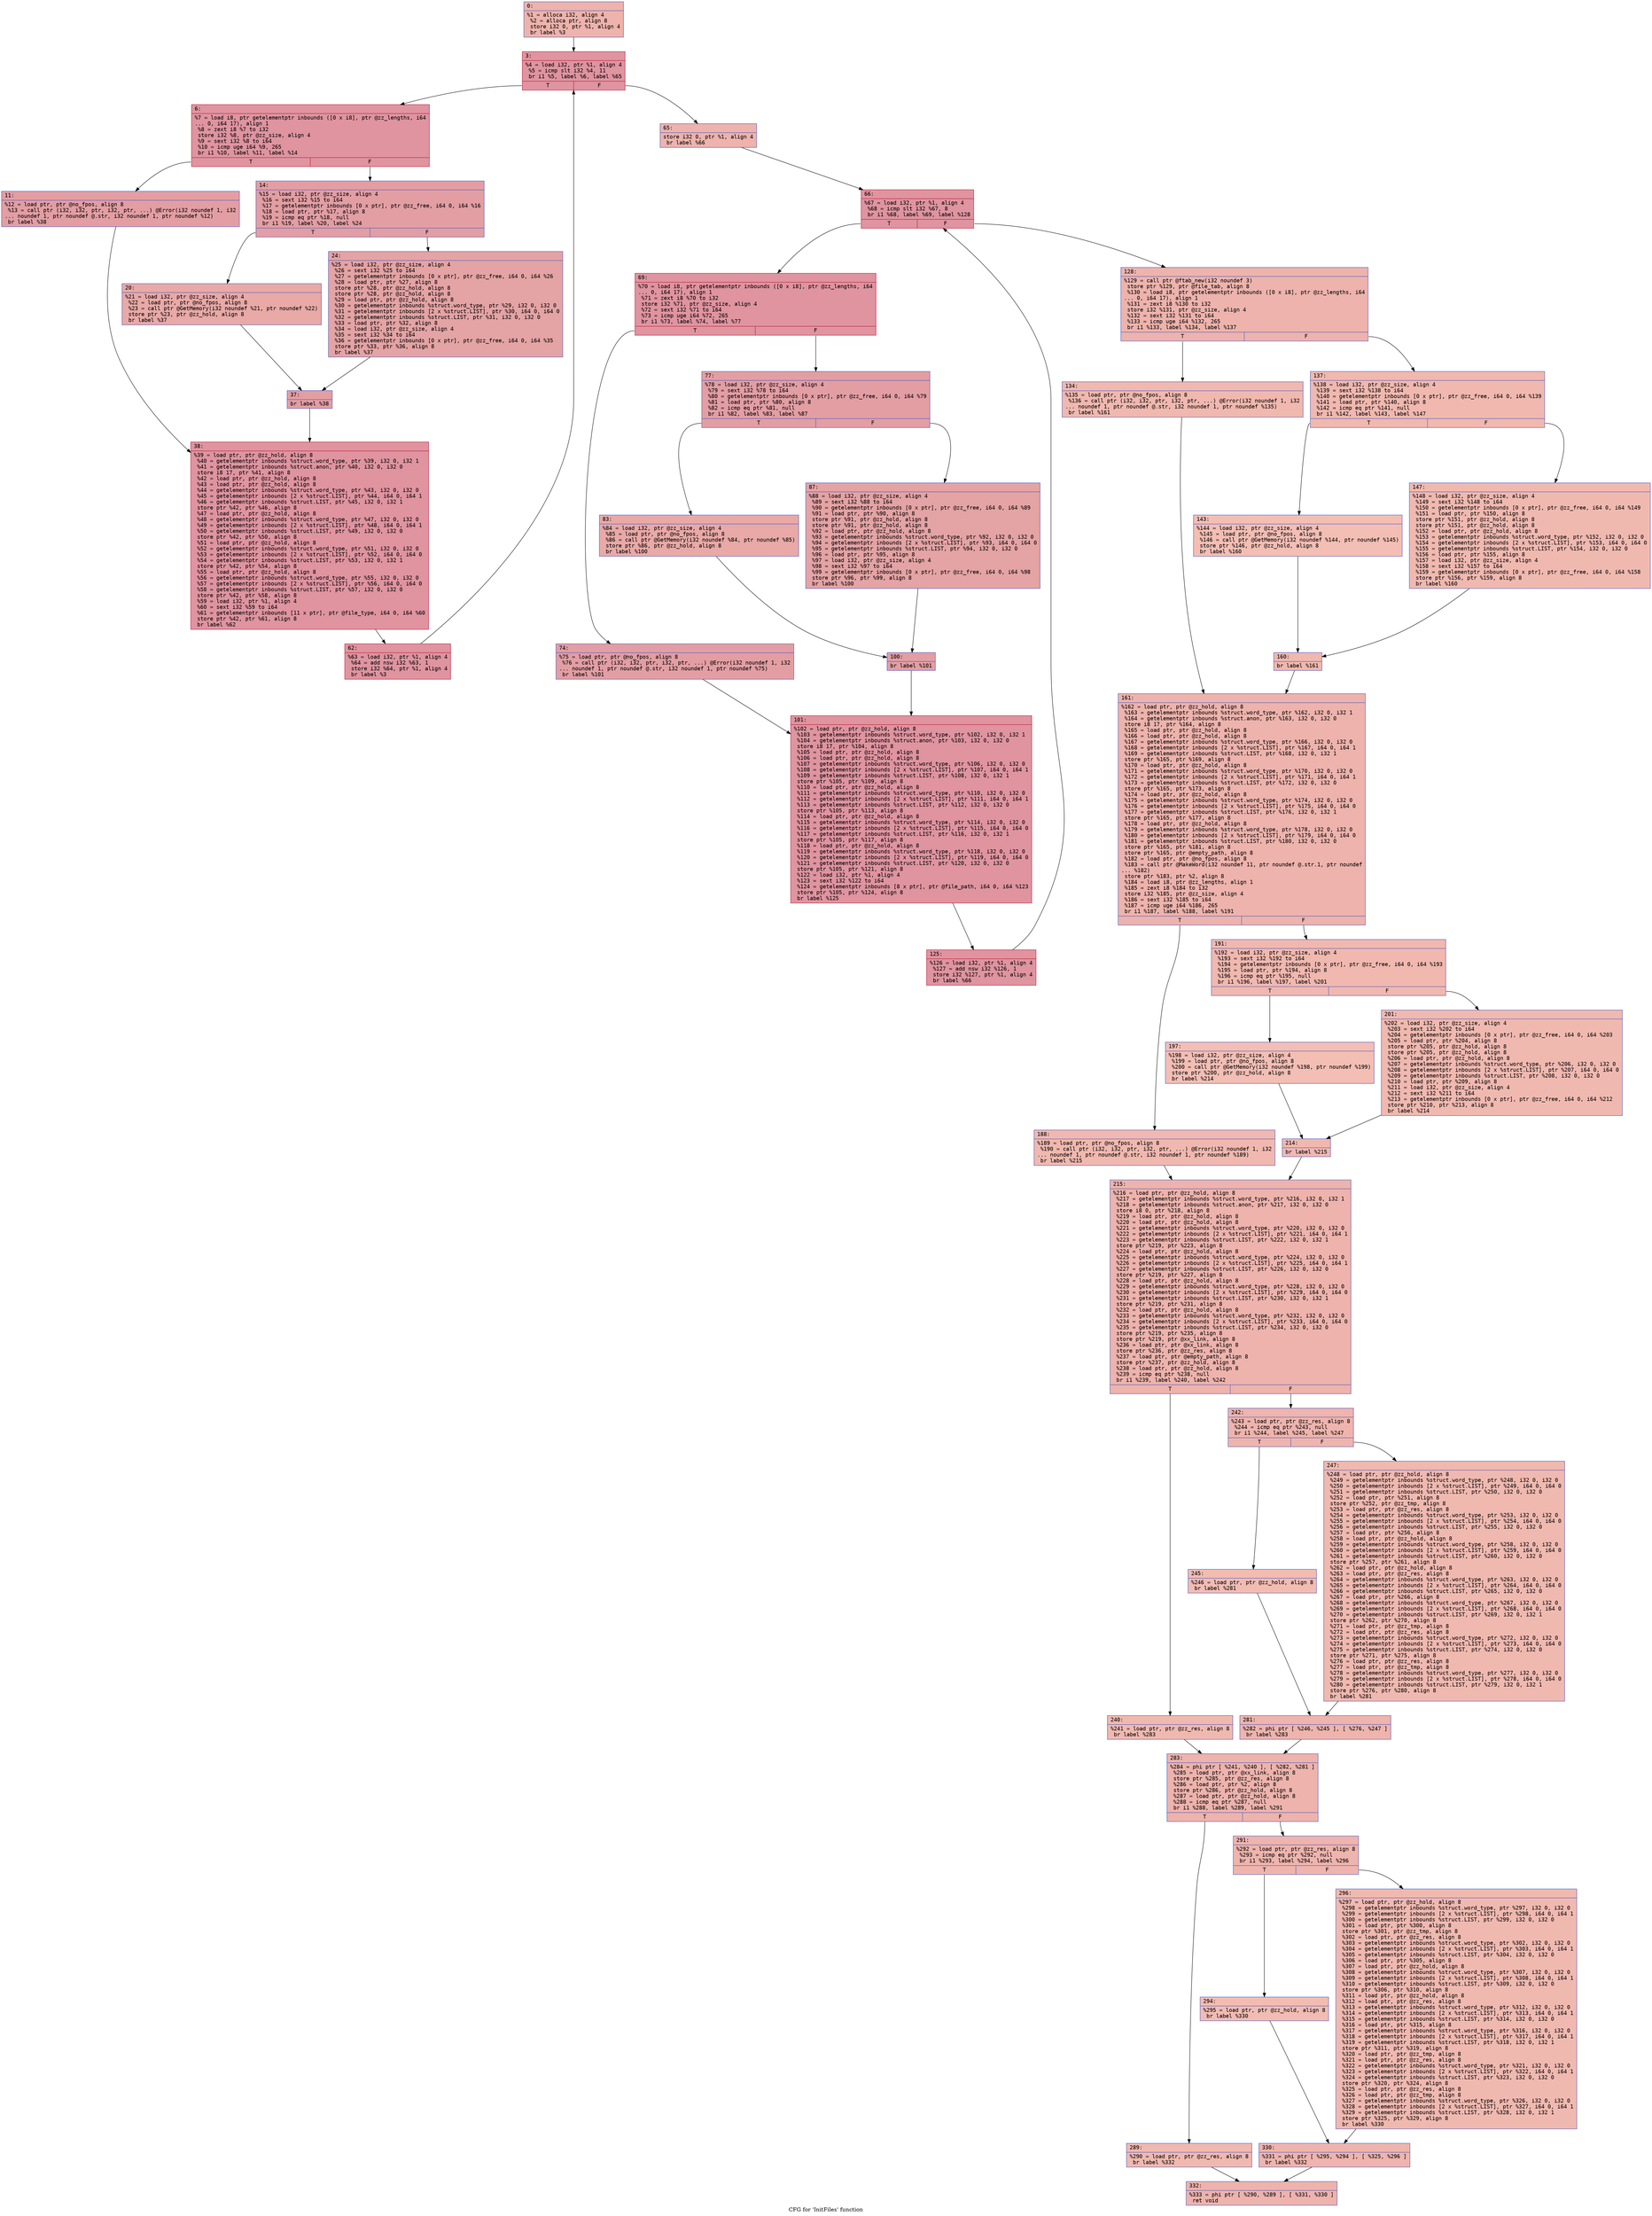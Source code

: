 digraph "CFG for 'InitFiles' function" {
	label="CFG for 'InitFiles' function";

	Node0x60000399e2b0 [shape=record,color="#3d50c3ff", style=filled, fillcolor="#d6524470" fontname="Courier",label="{0:\l|  %1 = alloca i32, align 4\l  %2 = alloca ptr, align 8\l  store i32 0, ptr %1, align 4\l  br label %3\l}"];
	Node0x60000399e2b0 -> Node0x60000399e300[tooltip="0 -> 3\nProbability 100.00%" ];
	Node0x60000399e300 [shape=record,color="#b70d28ff", style=filled, fillcolor="#b70d2870" fontname="Courier",label="{3:\l|  %4 = load i32, ptr %1, align 4\l  %5 = icmp slt i32 %4, 11\l  br i1 %5, label %6, label %65\l|{<s0>T|<s1>F}}"];
	Node0x60000399e300:s0 -> Node0x60000399e350[tooltip="3 -> 6\nProbability 96.88%" ];
	Node0x60000399e300:s1 -> Node0x60000399e5d0[tooltip="3 -> 65\nProbability 3.12%" ];
	Node0x60000399e350 [shape=record,color="#b70d28ff", style=filled, fillcolor="#b70d2870" fontname="Courier",label="{6:\l|  %7 = load i8, ptr getelementptr inbounds ([0 x i8], ptr @zz_lengths, i64\l... 0, i64 17), align 1\l  %8 = zext i8 %7 to i32\l  store i32 %8, ptr @zz_size, align 4\l  %9 = sext i32 %8 to i64\l  %10 = icmp uge i64 %9, 265\l  br i1 %10, label %11, label %14\l|{<s0>T|<s1>F}}"];
	Node0x60000399e350:s0 -> Node0x60000399e3a0[tooltip="6 -> 11\nProbability 50.00%" ];
	Node0x60000399e350:s1 -> Node0x60000399e3f0[tooltip="6 -> 14\nProbability 50.00%" ];
	Node0x60000399e3a0 [shape=record,color="#3d50c3ff", style=filled, fillcolor="#be242e70" fontname="Courier",label="{11:\l|  %12 = load ptr, ptr @no_fpos, align 8\l  %13 = call ptr (i32, i32, ptr, i32, ptr, ...) @Error(i32 noundef 1, i32\l... noundef 1, ptr noundef @.str, i32 noundef 1, ptr noundef %12)\l  br label %38\l}"];
	Node0x60000399e3a0 -> Node0x60000399e530[tooltip="11 -> 38\nProbability 100.00%" ];
	Node0x60000399e3f0 [shape=record,color="#3d50c3ff", style=filled, fillcolor="#be242e70" fontname="Courier",label="{14:\l|  %15 = load i32, ptr @zz_size, align 4\l  %16 = sext i32 %15 to i64\l  %17 = getelementptr inbounds [0 x ptr], ptr @zz_free, i64 0, i64 %16\l  %18 = load ptr, ptr %17, align 8\l  %19 = icmp eq ptr %18, null\l  br i1 %19, label %20, label %24\l|{<s0>T|<s1>F}}"];
	Node0x60000399e3f0:s0 -> Node0x60000399e440[tooltip="14 -> 20\nProbability 37.50%" ];
	Node0x60000399e3f0:s1 -> Node0x60000399e490[tooltip="14 -> 24\nProbability 62.50%" ];
	Node0x60000399e440 [shape=record,color="#3d50c3ff", style=filled, fillcolor="#ca3b3770" fontname="Courier",label="{20:\l|  %21 = load i32, ptr @zz_size, align 4\l  %22 = load ptr, ptr @no_fpos, align 8\l  %23 = call ptr @GetMemory(i32 noundef %21, ptr noundef %22)\l  store ptr %23, ptr @zz_hold, align 8\l  br label %37\l}"];
	Node0x60000399e440 -> Node0x60000399e4e0[tooltip="20 -> 37\nProbability 100.00%" ];
	Node0x60000399e490 [shape=record,color="#3d50c3ff", style=filled, fillcolor="#c32e3170" fontname="Courier",label="{24:\l|  %25 = load i32, ptr @zz_size, align 4\l  %26 = sext i32 %25 to i64\l  %27 = getelementptr inbounds [0 x ptr], ptr @zz_free, i64 0, i64 %26\l  %28 = load ptr, ptr %27, align 8\l  store ptr %28, ptr @zz_hold, align 8\l  store ptr %28, ptr @zz_hold, align 8\l  %29 = load ptr, ptr @zz_hold, align 8\l  %30 = getelementptr inbounds %struct.word_type, ptr %29, i32 0, i32 0\l  %31 = getelementptr inbounds [2 x %struct.LIST], ptr %30, i64 0, i64 0\l  %32 = getelementptr inbounds %struct.LIST, ptr %31, i32 0, i32 0\l  %33 = load ptr, ptr %32, align 8\l  %34 = load i32, ptr @zz_size, align 4\l  %35 = sext i32 %34 to i64\l  %36 = getelementptr inbounds [0 x ptr], ptr @zz_free, i64 0, i64 %35\l  store ptr %33, ptr %36, align 8\l  br label %37\l}"];
	Node0x60000399e490 -> Node0x60000399e4e0[tooltip="24 -> 37\nProbability 100.00%" ];
	Node0x60000399e4e0 [shape=record,color="#3d50c3ff", style=filled, fillcolor="#be242e70" fontname="Courier",label="{37:\l|  br label %38\l}"];
	Node0x60000399e4e0 -> Node0x60000399e530[tooltip="37 -> 38\nProbability 100.00%" ];
	Node0x60000399e530 [shape=record,color="#b70d28ff", style=filled, fillcolor="#b70d2870" fontname="Courier",label="{38:\l|  %39 = load ptr, ptr @zz_hold, align 8\l  %40 = getelementptr inbounds %struct.word_type, ptr %39, i32 0, i32 1\l  %41 = getelementptr inbounds %struct.anon, ptr %40, i32 0, i32 0\l  store i8 17, ptr %41, align 8\l  %42 = load ptr, ptr @zz_hold, align 8\l  %43 = load ptr, ptr @zz_hold, align 8\l  %44 = getelementptr inbounds %struct.word_type, ptr %43, i32 0, i32 0\l  %45 = getelementptr inbounds [2 x %struct.LIST], ptr %44, i64 0, i64 1\l  %46 = getelementptr inbounds %struct.LIST, ptr %45, i32 0, i32 1\l  store ptr %42, ptr %46, align 8\l  %47 = load ptr, ptr @zz_hold, align 8\l  %48 = getelementptr inbounds %struct.word_type, ptr %47, i32 0, i32 0\l  %49 = getelementptr inbounds [2 x %struct.LIST], ptr %48, i64 0, i64 1\l  %50 = getelementptr inbounds %struct.LIST, ptr %49, i32 0, i32 0\l  store ptr %42, ptr %50, align 8\l  %51 = load ptr, ptr @zz_hold, align 8\l  %52 = getelementptr inbounds %struct.word_type, ptr %51, i32 0, i32 0\l  %53 = getelementptr inbounds [2 x %struct.LIST], ptr %52, i64 0, i64 0\l  %54 = getelementptr inbounds %struct.LIST, ptr %53, i32 0, i32 1\l  store ptr %42, ptr %54, align 8\l  %55 = load ptr, ptr @zz_hold, align 8\l  %56 = getelementptr inbounds %struct.word_type, ptr %55, i32 0, i32 0\l  %57 = getelementptr inbounds [2 x %struct.LIST], ptr %56, i64 0, i64 0\l  %58 = getelementptr inbounds %struct.LIST, ptr %57, i32 0, i32 0\l  store ptr %42, ptr %58, align 8\l  %59 = load i32, ptr %1, align 4\l  %60 = sext i32 %59 to i64\l  %61 = getelementptr inbounds [11 x ptr], ptr @file_type, i64 0, i64 %60\l  store ptr %42, ptr %61, align 8\l  br label %62\l}"];
	Node0x60000399e530 -> Node0x60000399e580[tooltip="38 -> 62\nProbability 100.00%" ];
	Node0x60000399e580 [shape=record,color="#b70d28ff", style=filled, fillcolor="#b70d2870" fontname="Courier",label="{62:\l|  %63 = load i32, ptr %1, align 4\l  %64 = add nsw i32 %63, 1\l  store i32 %64, ptr %1, align 4\l  br label %3\l}"];
	Node0x60000399e580 -> Node0x60000399e300[tooltip="62 -> 3\nProbability 100.00%" ];
	Node0x60000399e5d0 [shape=record,color="#3d50c3ff", style=filled, fillcolor="#d6524470" fontname="Courier",label="{65:\l|  store i32 0, ptr %1, align 4\l  br label %66\l}"];
	Node0x60000399e5d0 -> Node0x60000399e620[tooltip="65 -> 66\nProbability 100.00%" ];
	Node0x60000399e620 [shape=record,color="#b70d28ff", style=filled, fillcolor="#b70d2870" fontname="Courier",label="{66:\l|  %67 = load i32, ptr %1, align 4\l  %68 = icmp slt i32 %67, 8\l  br i1 %68, label %69, label %128\l|{<s0>T|<s1>F}}"];
	Node0x60000399e620:s0 -> Node0x60000399e670[tooltip="66 -> 69\nProbability 96.88%" ];
	Node0x60000399e620:s1 -> Node0x60000399e8f0[tooltip="66 -> 128\nProbability 3.12%" ];
	Node0x60000399e670 [shape=record,color="#b70d28ff", style=filled, fillcolor="#b70d2870" fontname="Courier",label="{69:\l|  %70 = load i8, ptr getelementptr inbounds ([0 x i8], ptr @zz_lengths, i64\l... 0, i64 17), align 1\l  %71 = zext i8 %70 to i32\l  store i32 %71, ptr @zz_size, align 4\l  %72 = sext i32 %71 to i64\l  %73 = icmp uge i64 %72, 265\l  br i1 %73, label %74, label %77\l|{<s0>T|<s1>F}}"];
	Node0x60000399e670:s0 -> Node0x60000399e6c0[tooltip="69 -> 74\nProbability 50.00%" ];
	Node0x60000399e670:s1 -> Node0x60000399e710[tooltip="69 -> 77\nProbability 50.00%" ];
	Node0x60000399e6c0 [shape=record,color="#3d50c3ff", style=filled, fillcolor="#be242e70" fontname="Courier",label="{74:\l|  %75 = load ptr, ptr @no_fpos, align 8\l  %76 = call ptr (i32, i32, ptr, i32, ptr, ...) @Error(i32 noundef 1, i32\l... noundef 1, ptr noundef @.str, i32 noundef 1, ptr noundef %75)\l  br label %101\l}"];
	Node0x60000399e6c0 -> Node0x60000399e850[tooltip="74 -> 101\nProbability 100.00%" ];
	Node0x60000399e710 [shape=record,color="#3d50c3ff", style=filled, fillcolor="#be242e70" fontname="Courier",label="{77:\l|  %78 = load i32, ptr @zz_size, align 4\l  %79 = sext i32 %78 to i64\l  %80 = getelementptr inbounds [0 x ptr], ptr @zz_free, i64 0, i64 %79\l  %81 = load ptr, ptr %80, align 8\l  %82 = icmp eq ptr %81, null\l  br i1 %82, label %83, label %87\l|{<s0>T|<s1>F}}"];
	Node0x60000399e710:s0 -> Node0x60000399e760[tooltip="77 -> 83\nProbability 37.50%" ];
	Node0x60000399e710:s1 -> Node0x60000399e7b0[tooltip="77 -> 87\nProbability 62.50%" ];
	Node0x60000399e760 [shape=record,color="#3d50c3ff", style=filled, fillcolor="#ca3b3770" fontname="Courier",label="{83:\l|  %84 = load i32, ptr @zz_size, align 4\l  %85 = load ptr, ptr @no_fpos, align 8\l  %86 = call ptr @GetMemory(i32 noundef %84, ptr noundef %85)\l  store ptr %86, ptr @zz_hold, align 8\l  br label %100\l}"];
	Node0x60000399e760 -> Node0x60000399e800[tooltip="83 -> 100\nProbability 100.00%" ];
	Node0x60000399e7b0 [shape=record,color="#3d50c3ff", style=filled, fillcolor="#c32e3170" fontname="Courier",label="{87:\l|  %88 = load i32, ptr @zz_size, align 4\l  %89 = sext i32 %88 to i64\l  %90 = getelementptr inbounds [0 x ptr], ptr @zz_free, i64 0, i64 %89\l  %91 = load ptr, ptr %90, align 8\l  store ptr %91, ptr @zz_hold, align 8\l  store ptr %91, ptr @zz_hold, align 8\l  %92 = load ptr, ptr @zz_hold, align 8\l  %93 = getelementptr inbounds %struct.word_type, ptr %92, i32 0, i32 0\l  %94 = getelementptr inbounds [2 x %struct.LIST], ptr %93, i64 0, i64 0\l  %95 = getelementptr inbounds %struct.LIST, ptr %94, i32 0, i32 0\l  %96 = load ptr, ptr %95, align 8\l  %97 = load i32, ptr @zz_size, align 4\l  %98 = sext i32 %97 to i64\l  %99 = getelementptr inbounds [0 x ptr], ptr @zz_free, i64 0, i64 %98\l  store ptr %96, ptr %99, align 8\l  br label %100\l}"];
	Node0x60000399e7b0 -> Node0x60000399e800[tooltip="87 -> 100\nProbability 100.00%" ];
	Node0x60000399e800 [shape=record,color="#3d50c3ff", style=filled, fillcolor="#be242e70" fontname="Courier",label="{100:\l|  br label %101\l}"];
	Node0x60000399e800 -> Node0x60000399e850[tooltip="100 -> 101\nProbability 100.00%" ];
	Node0x60000399e850 [shape=record,color="#b70d28ff", style=filled, fillcolor="#b70d2870" fontname="Courier",label="{101:\l|  %102 = load ptr, ptr @zz_hold, align 8\l  %103 = getelementptr inbounds %struct.word_type, ptr %102, i32 0, i32 1\l  %104 = getelementptr inbounds %struct.anon, ptr %103, i32 0, i32 0\l  store i8 17, ptr %104, align 8\l  %105 = load ptr, ptr @zz_hold, align 8\l  %106 = load ptr, ptr @zz_hold, align 8\l  %107 = getelementptr inbounds %struct.word_type, ptr %106, i32 0, i32 0\l  %108 = getelementptr inbounds [2 x %struct.LIST], ptr %107, i64 0, i64 1\l  %109 = getelementptr inbounds %struct.LIST, ptr %108, i32 0, i32 1\l  store ptr %105, ptr %109, align 8\l  %110 = load ptr, ptr @zz_hold, align 8\l  %111 = getelementptr inbounds %struct.word_type, ptr %110, i32 0, i32 0\l  %112 = getelementptr inbounds [2 x %struct.LIST], ptr %111, i64 0, i64 1\l  %113 = getelementptr inbounds %struct.LIST, ptr %112, i32 0, i32 0\l  store ptr %105, ptr %113, align 8\l  %114 = load ptr, ptr @zz_hold, align 8\l  %115 = getelementptr inbounds %struct.word_type, ptr %114, i32 0, i32 0\l  %116 = getelementptr inbounds [2 x %struct.LIST], ptr %115, i64 0, i64 0\l  %117 = getelementptr inbounds %struct.LIST, ptr %116, i32 0, i32 1\l  store ptr %105, ptr %117, align 8\l  %118 = load ptr, ptr @zz_hold, align 8\l  %119 = getelementptr inbounds %struct.word_type, ptr %118, i32 0, i32 0\l  %120 = getelementptr inbounds [2 x %struct.LIST], ptr %119, i64 0, i64 0\l  %121 = getelementptr inbounds %struct.LIST, ptr %120, i32 0, i32 0\l  store ptr %105, ptr %121, align 8\l  %122 = load i32, ptr %1, align 4\l  %123 = sext i32 %122 to i64\l  %124 = getelementptr inbounds [8 x ptr], ptr @file_path, i64 0, i64 %123\l  store ptr %105, ptr %124, align 8\l  br label %125\l}"];
	Node0x60000399e850 -> Node0x60000399e8a0[tooltip="101 -> 125\nProbability 100.00%" ];
	Node0x60000399e8a0 [shape=record,color="#b70d28ff", style=filled, fillcolor="#b70d2870" fontname="Courier",label="{125:\l|  %126 = load i32, ptr %1, align 4\l  %127 = add nsw i32 %126, 1\l  store i32 %127, ptr %1, align 4\l  br label %66\l}"];
	Node0x60000399e8a0 -> Node0x60000399e620[tooltip="125 -> 66\nProbability 100.00%" ];
	Node0x60000399e8f0 [shape=record,color="#3d50c3ff", style=filled, fillcolor="#d6524470" fontname="Courier",label="{128:\l|  %129 = call ptr @ftab_new(i32 noundef 3)\l  store ptr %129, ptr @file_tab, align 8\l  %130 = load i8, ptr getelementptr inbounds ([0 x i8], ptr @zz_lengths, i64\l... 0, i64 17), align 1\l  %131 = zext i8 %130 to i32\l  store i32 %131, ptr @zz_size, align 4\l  %132 = sext i32 %131 to i64\l  %133 = icmp uge i64 %132, 265\l  br i1 %133, label %134, label %137\l|{<s0>T|<s1>F}}"];
	Node0x60000399e8f0:s0 -> Node0x60000399e940[tooltip="128 -> 134\nProbability 50.00%" ];
	Node0x60000399e8f0:s1 -> Node0x60000399e990[tooltip="128 -> 137\nProbability 50.00%" ];
	Node0x60000399e940 [shape=record,color="#3d50c3ff", style=filled, fillcolor="#dc5d4a70" fontname="Courier",label="{134:\l|  %135 = load ptr, ptr @no_fpos, align 8\l  %136 = call ptr (i32, i32, ptr, i32, ptr, ...) @Error(i32 noundef 1, i32\l... noundef 1, ptr noundef @.str, i32 noundef 1, ptr noundef %135)\l  br label %161\l}"];
	Node0x60000399e940 -> Node0x60000399ead0[tooltip="134 -> 161\nProbability 100.00%" ];
	Node0x60000399e990 [shape=record,color="#3d50c3ff", style=filled, fillcolor="#dc5d4a70" fontname="Courier",label="{137:\l|  %138 = load i32, ptr @zz_size, align 4\l  %139 = sext i32 %138 to i64\l  %140 = getelementptr inbounds [0 x ptr], ptr @zz_free, i64 0, i64 %139\l  %141 = load ptr, ptr %140, align 8\l  %142 = icmp eq ptr %141, null\l  br i1 %142, label %143, label %147\l|{<s0>T|<s1>F}}"];
	Node0x60000399e990:s0 -> Node0x60000399e9e0[tooltip="137 -> 143\nProbability 37.50%" ];
	Node0x60000399e990:s1 -> Node0x60000399ea30[tooltip="137 -> 147\nProbability 62.50%" ];
	Node0x60000399e9e0 [shape=record,color="#3d50c3ff", style=filled, fillcolor="#e36c5570" fontname="Courier",label="{143:\l|  %144 = load i32, ptr @zz_size, align 4\l  %145 = load ptr, ptr @no_fpos, align 8\l  %146 = call ptr @GetMemory(i32 noundef %144, ptr noundef %145)\l  store ptr %146, ptr @zz_hold, align 8\l  br label %160\l}"];
	Node0x60000399e9e0 -> Node0x60000399ea80[tooltip="143 -> 160\nProbability 100.00%" ];
	Node0x60000399ea30 [shape=record,color="#3d50c3ff", style=filled, fillcolor="#de614d70" fontname="Courier",label="{147:\l|  %148 = load i32, ptr @zz_size, align 4\l  %149 = sext i32 %148 to i64\l  %150 = getelementptr inbounds [0 x ptr], ptr @zz_free, i64 0, i64 %149\l  %151 = load ptr, ptr %150, align 8\l  store ptr %151, ptr @zz_hold, align 8\l  store ptr %151, ptr @zz_hold, align 8\l  %152 = load ptr, ptr @zz_hold, align 8\l  %153 = getelementptr inbounds %struct.word_type, ptr %152, i32 0, i32 0\l  %154 = getelementptr inbounds [2 x %struct.LIST], ptr %153, i64 0, i64 0\l  %155 = getelementptr inbounds %struct.LIST, ptr %154, i32 0, i32 0\l  %156 = load ptr, ptr %155, align 8\l  %157 = load i32, ptr @zz_size, align 4\l  %158 = sext i32 %157 to i64\l  %159 = getelementptr inbounds [0 x ptr], ptr @zz_free, i64 0, i64 %158\l  store ptr %156, ptr %159, align 8\l  br label %160\l}"];
	Node0x60000399ea30 -> Node0x60000399ea80[tooltip="147 -> 160\nProbability 100.00%" ];
	Node0x60000399ea80 [shape=record,color="#3d50c3ff", style=filled, fillcolor="#dc5d4a70" fontname="Courier",label="{160:\l|  br label %161\l}"];
	Node0x60000399ea80 -> Node0x60000399ead0[tooltip="160 -> 161\nProbability 100.00%" ];
	Node0x60000399ead0 [shape=record,color="#3d50c3ff", style=filled, fillcolor="#d6524470" fontname="Courier",label="{161:\l|  %162 = load ptr, ptr @zz_hold, align 8\l  %163 = getelementptr inbounds %struct.word_type, ptr %162, i32 0, i32 1\l  %164 = getelementptr inbounds %struct.anon, ptr %163, i32 0, i32 0\l  store i8 17, ptr %164, align 8\l  %165 = load ptr, ptr @zz_hold, align 8\l  %166 = load ptr, ptr @zz_hold, align 8\l  %167 = getelementptr inbounds %struct.word_type, ptr %166, i32 0, i32 0\l  %168 = getelementptr inbounds [2 x %struct.LIST], ptr %167, i64 0, i64 1\l  %169 = getelementptr inbounds %struct.LIST, ptr %168, i32 0, i32 1\l  store ptr %165, ptr %169, align 8\l  %170 = load ptr, ptr @zz_hold, align 8\l  %171 = getelementptr inbounds %struct.word_type, ptr %170, i32 0, i32 0\l  %172 = getelementptr inbounds [2 x %struct.LIST], ptr %171, i64 0, i64 1\l  %173 = getelementptr inbounds %struct.LIST, ptr %172, i32 0, i32 0\l  store ptr %165, ptr %173, align 8\l  %174 = load ptr, ptr @zz_hold, align 8\l  %175 = getelementptr inbounds %struct.word_type, ptr %174, i32 0, i32 0\l  %176 = getelementptr inbounds [2 x %struct.LIST], ptr %175, i64 0, i64 0\l  %177 = getelementptr inbounds %struct.LIST, ptr %176, i32 0, i32 1\l  store ptr %165, ptr %177, align 8\l  %178 = load ptr, ptr @zz_hold, align 8\l  %179 = getelementptr inbounds %struct.word_type, ptr %178, i32 0, i32 0\l  %180 = getelementptr inbounds [2 x %struct.LIST], ptr %179, i64 0, i64 0\l  %181 = getelementptr inbounds %struct.LIST, ptr %180, i32 0, i32 0\l  store ptr %165, ptr %181, align 8\l  store ptr %165, ptr @empty_path, align 8\l  %182 = load ptr, ptr @no_fpos, align 8\l  %183 = call ptr @MakeWord(i32 noundef 11, ptr noundef @.str.1, ptr noundef\l... %182)\l  store ptr %183, ptr %2, align 8\l  %184 = load i8, ptr @zz_lengths, align 1\l  %185 = zext i8 %184 to i32\l  store i32 %185, ptr @zz_size, align 4\l  %186 = sext i32 %185 to i64\l  %187 = icmp uge i64 %186, 265\l  br i1 %187, label %188, label %191\l|{<s0>T|<s1>F}}"];
	Node0x60000399ead0:s0 -> Node0x60000399eb20[tooltip="161 -> 188\nProbability 50.00%" ];
	Node0x60000399ead0:s1 -> Node0x60000399eb70[tooltip="161 -> 191\nProbability 50.00%" ];
	Node0x60000399eb20 [shape=record,color="#3d50c3ff", style=filled, fillcolor="#dc5d4a70" fontname="Courier",label="{188:\l|  %189 = load ptr, ptr @no_fpos, align 8\l  %190 = call ptr (i32, i32, ptr, i32, ptr, ...) @Error(i32 noundef 1, i32\l... noundef 1, ptr noundef @.str, i32 noundef 1, ptr noundef %189)\l  br label %215\l}"];
	Node0x60000399eb20 -> Node0x60000399ecb0[tooltip="188 -> 215\nProbability 100.00%" ];
	Node0x60000399eb70 [shape=record,color="#3d50c3ff", style=filled, fillcolor="#dc5d4a70" fontname="Courier",label="{191:\l|  %192 = load i32, ptr @zz_size, align 4\l  %193 = sext i32 %192 to i64\l  %194 = getelementptr inbounds [0 x ptr], ptr @zz_free, i64 0, i64 %193\l  %195 = load ptr, ptr %194, align 8\l  %196 = icmp eq ptr %195, null\l  br i1 %196, label %197, label %201\l|{<s0>T|<s1>F}}"];
	Node0x60000399eb70:s0 -> Node0x60000399ebc0[tooltip="191 -> 197\nProbability 37.50%" ];
	Node0x60000399eb70:s1 -> Node0x60000399ec10[tooltip="191 -> 201\nProbability 62.50%" ];
	Node0x60000399ebc0 [shape=record,color="#3d50c3ff", style=filled, fillcolor="#e36c5570" fontname="Courier",label="{197:\l|  %198 = load i32, ptr @zz_size, align 4\l  %199 = load ptr, ptr @no_fpos, align 8\l  %200 = call ptr @GetMemory(i32 noundef %198, ptr noundef %199)\l  store ptr %200, ptr @zz_hold, align 8\l  br label %214\l}"];
	Node0x60000399ebc0 -> Node0x60000399ec60[tooltip="197 -> 214\nProbability 100.00%" ];
	Node0x60000399ec10 [shape=record,color="#3d50c3ff", style=filled, fillcolor="#de614d70" fontname="Courier",label="{201:\l|  %202 = load i32, ptr @zz_size, align 4\l  %203 = sext i32 %202 to i64\l  %204 = getelementptr inbounds [0 x ptr], ptr @zz_free, i64 0, i64 %203\l  %205 = load ptr, ptr %204, align 8\l  store ptr %205, ptr @zz_hold, align 8\l  store ptr %205, ptr @zz_hold, align 8\l  %206 = load ptr, ptr @zz_hold, align 8\l  %207 = getelementptr inbounds %struct.word_type, ptr %206, i32 0, i32 0\l  %208 = getelementptr inbounds [2 x %struct.LIST], ptr %207, i64 0, i64 0\l  %209 = getelementptr inbounds %struct.LIST, ptr %208, i32 0, i32 0\l  %210 = load ptr, ptr %209, align 8\l  %211 = load i32, ptr @zz_size, align 4\l  %212 = sext i32 %211 to i64\l  %213 = getelementptr inbounds [0 x ptr], ptr @zz_free, i64 0, i64 %212\l  store ptr %210, ptr %213, align 8\l  br label %214\l}"];
	Node0x60000399ec10 -> Node0x60000399ec60[tooltip="201 -> 214\nProbability 100.00%" ];
	Node0x60000399ec60 [shape=record,color="#3d50c3ff", style=filled, fillcolor="#dc5d4a70" fontname="Courier",label="{214:\l|  br label %215\l}"];
	Node0x60000399ec60 -> Node0x60000399ecb0[tooltip="214 -> 215\nProbability 100.00%" ];
	Node0x60000399ecb0 [shape=record,color="#3d50c3ff", style=filled, fillcolor="#d6524470" fontname="Courier",label="{215:\l|  %216 = load ptr, ptr @zz_hold, align 8\l  %217 = getelementptr inbounds %struct.word_type, ptr %216, i32 0, i32 1\l  %218 = getelementptr inbounds %struct.anon, ptr %217, i32 0, i32 0\l  store i8 0, ptr %218, align 8\l  %219 = load ptr, ptr @zz_hold, align 8\l  %220 = load ptr, ptr @zz_hold, align 8\l  %221 = getelementptr inbounds %struct.word_type, ptr %220, i32 0, i32 0\l  %222 = getelementptr inbounds [2 x %struct.LIST], ptr %221, i64 0, i64 1\l  %223 = getelementptr inbounds %struct.LIST, ptr %222, i32 0, i32 1\l  store ptr %219, ptr %223, align 8\l  %224 = load ptr, ptr @zz_hold, align 8\l  %225 = getelementptr inbounds %struct.word_type, ptr %224, i32 0, i32 0\l  %226 = getelementptr inbounds [2 x %struct.LIST], ptr %225, i64 0, i64 1\l  %227 = getelementptr inbounds %struct.LIST, ptr %226, i32 0, i32 0\l  store ptr %219, ptr %227, align 8\l  %228 = load ptr, ptr @zz_hold, align 8\l  %229 = getelementptr inbounds %struct.word_type, ptr %228, i32 0, i32 0\l  %230 = getelementptr inbounds [2 x %struct.LIST], ptr %229, i64 0, i64 0\l  %231 = getelementptr inbounds %struct.LIST, ptr %230, i32 0, i32 1\l  store ptr %219, ptr %231, align 8\l  %232 = load ptr, ptr @zz_hold, align 8\l  %233 = getelementptr inbounds %struct.word_type, ptr %232, i32 0, i32 0\l  %234 = getelementptr inbounds [2 x %struct.LIST], ptr %233, i64 0, i64 0\l  %235 = getelementptr inbounds %struct.LIST, ptr %234, i32 0, i32 0\l  store ptr %219, ptr %235, align 8\l  store ptr %219, ptr @xx_link, align 8\l  %236 = load ptr, ptr @xx_link, align 8\l  store ptr %236, ptr @zz_res, align 8\l  %237 = load ptr, ptr @empty_path, align 8\l  store ptr %237, ptr @zz_hold, align 8\l  %238 = load ptr, ptr @zz_hold, align 8\l  %239 = icmp eq ptr %238, null\l  br i1 %239, label %240, label %242\l|{<s0>T|<s1>F}}"];
	Node0x60000399ecb0:s0 -> Node0x60000399ed00[tooltip="215 -> 240\nProbability 37.50%" ];
	Node0x60000399ecb0:s1 -> Node0x60000399ed50[tooltip="215 -> 242\nProbability 62.50%" ];
	Node0x60000399ed00 [shape=record,color="#3d50c3ff", style=filled, fillcolor="#de614d70" fontname="Courier",label="{240:\l|  %241 = load ptr, ptr @zz_res, align 8\l  br label %283\l}"];
	Node0x60000399ed00 -> Node0x60000399ee90[tooltip="240 -> 283\nProbability 100.00%" ];
	Node0x60000399ed50 [shape=record,color="#3d50c3ff", style=filled, fillcolor="#d8564670" fontname="Courier",label="{242:\l|  %243 = load ptr, ptr @zz_res, align 8\l  %244 = icmp eq ptr %243, null\l  br i1 %244, label %245, label %247\l|{<s0>T|<s1>F}}"];
	Node0x60000399ed50:s0 -> Node0x60000399eda0[tooltip="242 -> 245\nProbability 37.50%" ];
	Node0x60000399ed50:s1 -> Node0x60000399edf0[tooltip="242 -> 247\nProbability 62.50%" ];
	Node0x60000399eda0 [shape=record,color="#3d50c3ff", style=filled, fillcolor="#e1675170" fontname="Courier",label="{245:\l|  %246 = load ptr, ptr @zz_hold, align 8\l  br label %281\l}"];
	Node0x60000399eda0 -> Node0x60000399ee40[tooltip="245 -> 281\nProbability 100.00%" ];
	Node0x60000399edf0 [shape=record,color="#3d50c3ff", style=filled, fillcolor="#de614d70" fontname="Courier",label="{247:\l|  %248 = load ptr, ptr @zz_hold, align 8\l  %249 = getelementptr inbounds %struct.word_type, ptr %248, i32 0, i32 0\l  %250 = getelementptr inbounds [2 x %struct.LIST], ptr %249, i64 0, i64 0\l  %251 = getelementptr inbounds %struct.LIST, ptr %250, i32 0, i32 0\l  %252 = load ptr, ptr %251, align 8\l  store ptr %252, ptr @zz_tmp, align 8\l  %253 = load ptr, ptr @zz_res, align 8\l  %254 = getelementptr inbounds %struct.word_type, ptr %253, i32 0, i32 0\l  %255 = getelementptr inbounds [2 x %struct.LIST], ptr %254, i64 0, i64 0\l  %256 = getelementptr inbounds %struct.LIST, ptr %255, i32 0, i32 0\l  %257 = load ptr, ptr %256, align 8\l  %258 = load ptr, ptr @zz_hold, align 8\l  %259 = getelementptr inbounds %struct.word_type, ptr %258, i32 0, i32 0\l  %260 = getelementptr inbounds [2 x %struct.LIST], ptr %259, i64 0, i64 0\l  %261 = getelementptr inbounds %struct.LIST, ptr %260, i32 0, i32 0\l  store ptr %257, ptr %261, align 8\l  %262 = load ptr, ptr @zz_hold, align 8\l  %263 = load ptr, ptr @zz_res, align 8\l  %264 = getelementptr inbounds %struct.word_type, ptr %263, i32 0, i32 0\l  %265 = getelementptr inbounds [2 x %struct.LIST], ptr %264, i64 0, i64 0\l  %266 = getelementptr inbounds %struct.LIST, ptr %265, i32 0, i32 0\l  %267 = load ptr, ptr %266, align 8\l  %268 = getelementptr inbounds %struct.word_type, ptr %267, i32 0, i32 0\l  %269 = getelementptr inbounds [2 x %struct.LIST], ptr %268, i64 0, i64 0\l  %270 = getelementptr inbounds %struct.LIST, ptr %269, i32 0, i32 1\l  store ptr %262, ptr %270, align 8\l  %271 = load ptr, ptr @zz_tmp, align 8\l  %272 = load ptr, ptr @zz_res, align 8\l  %273 = getelementptr inbounds %struct.word_type, ptr %272, i32 0, i32 0\l  %274 = getelementptr inbounds [2 x %struct.LIST], ptr %273, i64 0, i64 0\l  %275 = getelementptr inbounds %struct.LIST, ptr %274, i32 0, i32 0\l  store ptr %271, ptr %275, align 8\l  %276 = load ptr, ptr @zz_res, align 8\l  %277 = load ptr, ptr @zz_tmp, align 8\l  %278 = getelementptr inbounds %struct.word_type, ptr %277, i32 0, i32 0\l  %279 = getelementptr inbounds [2 x %struct.LIST], ptr %278, i64 0, i64 0\l  %280 = getelementptr inbounds %struct.LIST, ptr %279, i32 0, i32 1\l  store ptr %276, ptr %280, align 8\l  br label %281\l}"];
	Node0x60000399edf0 -> Node0x60000399ee40[tooltip="247 -> 281\nProbability 100.00%" ];
	Node0x60000399ee40 [shape=record,color="#3d50c3ff", style=filled, fillcolor="#d8564670" fontname="Courier",label="{281:\l|  %282 = phi ptr [ %246, %245 ], [ %276, %247 ]\l  br label %283\l}"];
	Node0x60000399ee40 -> Node0x60000399ee90[tooltip="281 -> 283\nProbability 100.00%" ];
	Node0x60000399ee90 [shape=record,color="#3d50c3ff", style=filled, fillcolor="#d6524470" fontname="Courier",label="{283:\l|  %284 = phi ptr [ %241, %240 ], [ %282, %281 ]\l  %285 = load ptr, ptr @xx_link, align 8\l  store ptr %285, ptr @zz_res, align 8\l  %286 = load ptr, ptr %2, align 8\l  store ptr %286, ptr @zz_hold, align 8\l  %287 = load ptr, ptr @zz_hold, align 8\l  %288 = icmp eq ptr %287, null\l  br i1 %288, label %289, label %291\l|{<s0>T|<s1>F}}"];
	Node0x60000399ee90:s0 -> Node0x60000399eee0[tooltip="283 -> 289\nProbability 37.50%" ];
	Node0x60000399ee90:s1 -> Node0x60000399ef30[tooltip="283 -> 291\nProbability 62.50%" ];
	Node0x60000399eee0 [shape=record,color="#3d50c3ff", style=filled, fillcolor="#de614d70" fontname="Courier",label="{289:\l|  %290 = load ptr, ptr @zz_res, align 8\l  br label %332\l}"];
	Node0x60000399eee0 -> Node0x60000399f070[tooltip="289 -> 332\nProbability 100.00%" ];
	Node0x60000399ef30 [shape=record,color="#3d50c3ff", style=filled, fillcolor="#d8564670" fontname="Courier",label="{291:\l|  %292 = load ptr, ptr @zz_res, align 8\l  %293 = icmp eq ptr %292, null\l  br i1 %293, label %294, label %296\l|{<s0>T|<s1>F}}"];
	Node0x60000399ef30:s0 -> Node0x60000399ef80[tooltip="291 -> 294\nProbability 37.50%" ];
	Node0x60000399ef30:s1 -> Node0x60000399efd0[tooltip="291 -> 296\nProbability 62.50%" ];
	Node0x60000399ef80 [shape=record,color="#3d50c3ff", style=filled, fillcolor="#e1675170" fontname="Courier",label="{294:\l|  %295 = load ptr, ptr @zz_hold, align 8\l  br label %330\l}"];
	Node0x60000399ef80 -> Node0x60000399f020[tooltip="294 -> 330\nProbability 100.00%" ];
	Node0x60000399efd0 [shape=record,color="#3d50c3ff", style=filled, fillcolor="#de614d70" fontname="Courier",label="{296:\l|  %297 = load ptr, ptr @zz_hold, align 8\l  %298 = getelementptr inbounds %struct.word_type, ptr %297, i32 0, i32 0\l  %299 = getelementptr inbounds [2 x %struct.LIST], ptr %298, i64 0, i64 1\l  %300 = getelementptr inbounds %struct.LIST, ptr %299, i32 0, i32 0\l  %301 = load ptr, ptr %300, align 8\l  store ptr %301, ptr @zz_tmp, align 8\l  %302 = load ptr, ptr @zz_res, align 8\l  %303 = getelementptr inbounds %struct.word_type, ptr %302, i32 0, i32 0\l  %304 = getelementptr inbounds [2 x %struct.LIST], ptr %303, i64 0, i64 1\l  %305 = getelementptr inbounds %struct.LIST, ptr %304, i32 0, i32 0\l  %306 = load ptr, ptr %305, align 8\l  %307 = load ptr, ptr @zz_hold, align 8\l  %308 = getelementptr inbounds %struct.word_type, ptr %307, i32 0, i32 0\l  %309 = getelementptr inbounds [2 x %struct.LIST], ptr %308, i64 0, i64 1\l  %310 = getelementptr inbounds %struct.LIST, ptr %309, i32 0, i32 0\l  store ptr %306, ptr %310, align 8\l  %311 = load ptr, ptr @zz_hold, align 8\l  %312 = load ptr, ptr @zz_res, align 8\l  %313 = getelementptr inbounds %struct.word_type, ptr %312, i32 0, i32 0\l  %314 = getelementptr inbounds [2 x %struct.LIST], ptr %313, i64 0, i64 1\l  %315 = getelementptr inbounds %struct.LIST, ptr %314, i32 0, i32 0\l  %316 = load ptr, ptr %315, align 8\l  %317 = getelementptr inbounds %struct.word_type, ptr %316, i32 0, i32 0\l  %318 = getelementptr inbounds [2 x %struct.LIST], ptr %317, i64 0, i64 1\l  %319 = getelementptr inbounds %struct.LIST, ptr %318, i32 0, i32 1\l  store ptr %311, ptr %319, align 8\l  %320 = load ptr, ptr @zz_tmp, align 8\l  %321 = load ptr, ptr @zz_res, align 8\l  %322 = getelementptr inbounds %struct.word_type, ptr %321, i32 0, i32 0\l  %323 = getelementptr inbounds [2 x %struct.LIST], ptr %322, i64 0, i64 1\l  %324 = getelementptr inbounds %struct.LIST, ptr %323, i32 0, i32 0\l  store ptr %320, ptr %324, align 8\l  %325 = load ptr, ptr @zz_res, align 8\l  %326 = load ptr, ptr @zz_tmp, align 8\l  %327 = getelementptr inbounds %struct.word_type, ptr %326, i32 0, i32 0\l  %328 = getelementptr inbounds [2 x %struct.LIST], ptr %327, i64 0, i64 1\l  %329 = getelementptr inbounds %struct.LIST, ptr %328, i32 0, i32 1\l  store ptr %325, ptr %329, align 8\l  br label %330\l}"];
	Node0x60000399efd0 -> Node0x60000399f020[tooltip="296 -> 330\nProbability 100.00%" ];
	Node0x60000399f020 [shape=record,color="#3d50c3ff", style=filled, fillcolor="#d8564670" fontname="Courier",label="{330:\l|  %331 = phi ptr [ %295, %294 ], [ %325, %296 ]\l  br label %332\l}"];
	Node0x60000399f020 -> Node0x60000399f070[tooltip="330 -> 332\nProbability 100.00%" ];
	Node0x60000399f070 [shape=record,color="#3d50c3ff", style=filled, fillcolor="#d6524470" fontname="Courier",label="{332:\l|  %333 = phi ptr [ %290, %289 ], [ %331, %330 ]\l  ret void\l}"];
}
